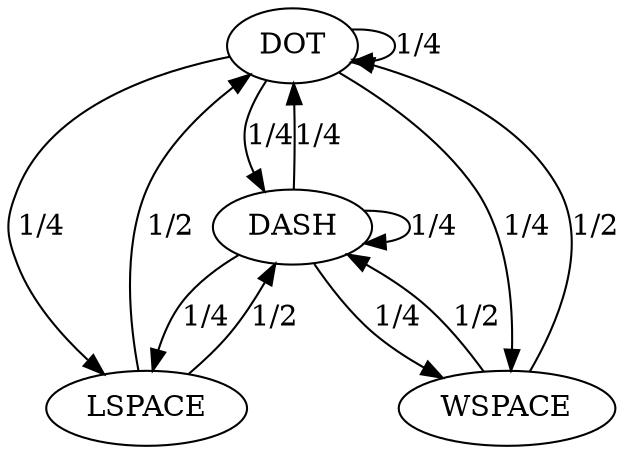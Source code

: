 digraph state {
    DOT -> {DOT, DASH, LSPACE, WSPACE} [ p = 0.25, label ="1/4" ];
    DASH -> {DOT, DASH, LSPACE, WSPACE} [ p = 0.25, label = "1/4" ];
    LSPACE -> {DOT, DASH} [ p = 0.5, label="1/2" ];
    WSPACE -> {DOT, DASH} [ p = 0.5, label="1/2"];
}
    
